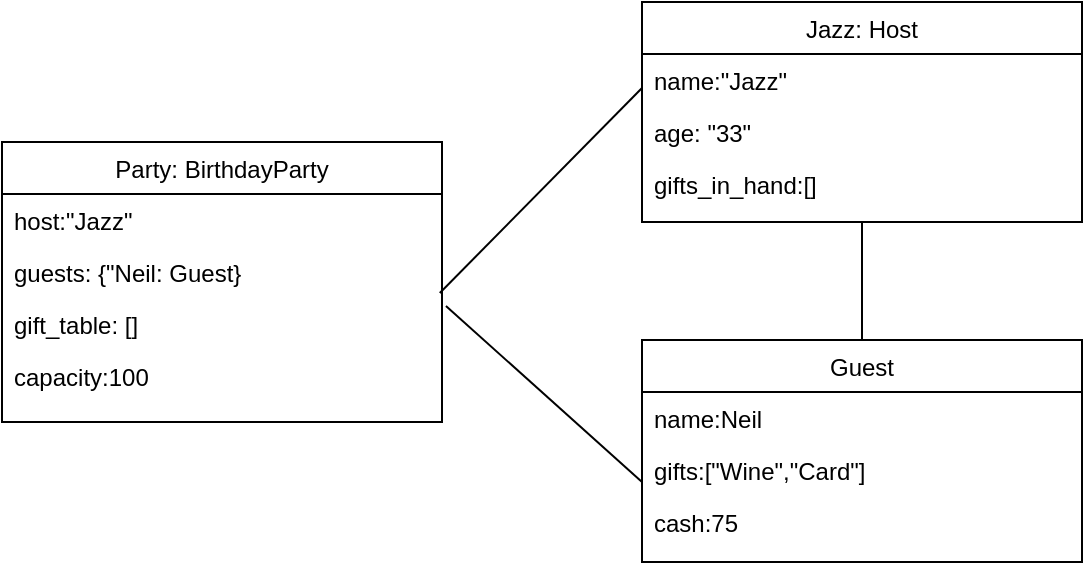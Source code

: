 <mxfile version="17.4.0" type="device"><diagram id="HXtBzkWTOQt6NDXOvE8F" name="Page-1"><mxGraphModel dx="946" dy="543" grid="1" gridSize="10" guides="1" tooltips="1" connect="1" arrows="1" fold="1" page="1" pageScale="1" pageWidth="827" pageHeight="1169" math="0" shadow="0"><root><mxCell id="0"/><mxCell id="1" parent="0"/><mxCell id="b2UGB9IwNkCwRorGJE7h-1" value="Party: BirthdayParty" style="swimlane;fontStyle=0;align=center;verticalAlign=top;childLayout=stackLayout;horizontal=1;startSize=26;horizontalStack=0;resizeParent=1;resizeLast=0;collapsible=1;marginBottom=0;rounded=0;shadow=0;strokeWidth=1;" vertex="1" parent="1"><mxGeometry x="100" y="220" width="220" height="140" as="geometry"><mxRectangle x="550" y="140" width="160" height="26" as="alternateBounds"/></mxGeometry></mxCell><mxCell id="b2UGB9IwNkCwRorGJE7h-2" value="host:&quot;Jazz&quot;" style="text;align=left;verticalAlign=top;spacingLeft=4;spacingRight=4;overflow=hidden;rotatable=0;points=[[0,0.5],[1,0.5]];portConstraint=eastwest;" vertex="1" parent="b2UGB9IwNkCwRorGJE7h-1"><mxGeometry y="26" width="220" height="26" as="geometry"/></mxCell><mxCell id="b2UGB9IwNkCwRorGJE7h-3" value="guests: {&quot;Neil: Guest}" style="text;align=left;verticalAlign=top;spacingLeft=4;spacingRight=4;overflow=hidden;rotatable=0;points=[[0,0.5],[1,0.5]];portConstraint=eastwest;rounded=0;shadow=0;html=0;" vertex="1" parent="b2UGB9IwNkCwRorGJE7h-1"><mxGeometry y="52" width="220" height="26" as="geometry"/></mxCell><mxCell id="b2UGB9IwNkCwRorGJE7h-4" value="gift_table: []" style="text;align=left;verticalAlign=top;spacingLeft=4;spacingRight=4;overflow=hidden;rotatable=0;points=[[0,0.5],[1,0.5]];portConstraint=eastwest;rounded=0;shadow=0;html=0;" vertex="1" parent="b2UGB9IwNkCwRorGJE7h-1"><mxGeometry y="78" width="220" height="26" as="geometry"/></mxCell><mxCell id="b2UGB9IwNkCwRorGJE7h-5" value="capacity:100" style="text;align=left;verticalAlign=top;spacingLeft=4;spacingRight=4;overflow=hidden;rotatable=0;points=[[0,0.5],[1,0.5]];portConstraint=eastwest;rounded=0;shadow=0;html=0;" vertex="1" parent="b2UGB9IwNkCwRorGJE7h-1"><mxGeometry y="104" width="220" height="26" as="geometry"/></mxCell><mxCell id="b2UGB9IwNkCwRorGJE7h-9" value="Jazz: Host" style="swimlane;fontStyle=0;align=center;verticalAlign=top;childLayout=stackLayout;horizontal=1;startSize=26;horizontalStack=0;resizeParent=1;resizeLast=0;collapsible=1;marginBottom=0;rounded=0;shadow=0;strokeWidth=1;" vertex="1" parent="1"><mxGeometry x="420" y="150" width="220" height="110" as="geometry"><mxRectangle x="550" y="140" width="160" height="26" as="alternateBounds"/></mxGeometry></mxCell><mxCell id="b2UGB9IwNkCwRorGJE7h-10" value="name:&quot;Jazz&quot;" style="text;align=left;verticalAlign=top;spacingLeft=4;spacingRight=4;overflow=hidden;rotatable=0;points=[[0,0.5],[1,0.5]];portConstraint=eastwest;" vertex="1" parent="b2UGB9IwNkCwRorGJE7h-9"><mxGeometry y="26" width="220" height="26" as="geometry"/></mxCell><mxCell id="b2UGB9IwNkCwRorGJE7h-11" value="age: &quot;33&quot;" style="text;align=left;verticalAlign=top;spacingLeft=4;spacingRight=4;overflow=hidden;rotatable=0;points=[[0,0.5],[1,0.5]];portConstraint=eastwest;rounded=0;shadow=0;html=0;" vertex="1" parent="b2UGB9IwNkCwRorGJE7h-9"><mxGeometry y="52" width="220" height="26" as="geometry"/></mxCell><mxCell id="b2UGB9IwNkCwRorGJE7h-13" value="gifts_in_hand:[]" style="text;align=left;verticalAlign=top;spacingLeft=4;spacingRight=4;overflow=hidden;rotatable=0;points=[[0,0.5],[1,0.5]];portConstraint=eastwest;rounded=0;shadow=0;html=0;" vertex="1" parent="b2UGB9IwNkCwRorGJE7h-9"><mxGeometry y="78" width="220" height="26" as="geometry"/></mxCell><mxCell id="b2UGB9IwNkCwRorGJE7h-18" value="Guest" style="swimlane;fontStyle=0;align=center;verticalAlign=top;childLayout=stackLayout;horizontal=1;startSize=26;horizontalStack=0;resizeParent=1;resizeLast=0;collapsible=1;marginBottom=0;rounded=0;shadow=0;strokeWidth=1;" vertex="1" parent="1"><mxGeometry x="420" y="319" width="220" height="111" as="geometry"><mxRectangle x="550" y="140" width="160" height="26" as="alternateBounds"/></mxGeometry></mxCell><mxCell id="b2UGB9IwNkCwRorGJE7h-19" value="name:Neil" style="text;align=left;verticalAlign=top;spacingLeft=4;spacingRight=4;overflow=hidden;rotatable=0;points=[[0,0.5],[1,0.5]];portConstraint=eastwest;" vertex="1" parent="b2UGB9IwNkCwRorGJE7h-18"><mxGeometry y="26" width="220" height="26" as="geometry"/></mxCell><mxCell id="b2UGB9IwNkCwRorGJE7h-20" value="gifts:[&quot;Wine&quot;,&quot;Card&quot;]" style="text;align=left;verticalAlign=top;spacingLeft=4;spacingRight=4;overflow=hidden;rotatable=0;points=[[0,0.5],[1,0.5]];portConstraint=eastwest;rounded=0;shadow=0;html=0;" vertex="1" parent="b2UGB9IwNkCwRorGJE7h-18"><mxGeometry y="52" width="220" height="26" as="geometry"/></mxCell><mxCell id="b2UGB9IwNkCwRorGJE7h-21" value="cash:75" style="text;align=left;verticalAlign=top;spacingLeft=4;spacingRight=4;overflow=hidden;rotatable=0;points=[[0,0.5],[1,0.5]];portConstraint=eastwest;rounded=0;shadow=0;html=0;" vertex="1" parent="b2UGB9IwNkCwRorGJE7h-18"><mxGeometry y="78" width="220" height="26" as="geometry"/></mxCell><mxCell id="b2UGB9IwNkCwRorGJE7h-27" value="" style="endArrow=none;html=1;rounded=0;exitX=0.5;exitY=0;exitDx=0;exitDy=0;entryX=0.5;entryY=1;entryDx=0;entryDy=0;" edge="1" parent="1" source="b2UGB9IwNkCwRorGJE7h-18" target="b2UGB9IwNkCwRorGJE7h-9"><mxGeometry width="50" height="50" relative="1" as="geometry"><mxPoint x="340" y="310" as="sourcePoint"/><mxPoint x="390" y="260" as="targetPoint"/></mxGeometry></mxCell><mxCell id="b2UGB9IwNkCwRorGJE7h-28" value="" style="endArrow=none;html=1;rounded=0;exitX=1.009;exitY=0.154;exitDx=0;exitDy=0;exitPerimeter=0;" edge="1" parent="1" source="b2UGB9IwNkCwRorGJE7h-4"><mxGeometry width="50" height="50" relative="1" as="geometry"><mxPoint x="350" y="350" as="sourcePoint"/><mxPoint x="420" y="390" as="targetPoint"/></mxGeometry></mxCell><mxCell id="b2UGB9IwNkCwRorGJE7h-29" value="" style="endArrow=none;html=1;rounded=0;exitX=0.995;exitY=-0.096;exitDx=0;exitDy=0;exitPerimeter=0;" edge="1" parent="1" source="b2UGB9IwNkCwRorGJE7h-4"><mxGeometry width="50" height="50" relative="1" as="geometry"><mxPoint x="339" y="193" as="sourcePoint"/><mxPoint x="420" y="193" as="targetPoint"/></mxGeometry></mxCell></root></mxGraphModel></diagram></mxfile>